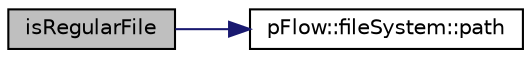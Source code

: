 digraph "isRegularFile"
{
 // LATEX_PDF_SIZE
  edge [fontname="Helvetica",fontsize="10",labelfontname="Helvetica",labelfontsize="10"];
  node [fontname="Helvetica",fontsize="10",shape=record];
  rankdir="LR";
  Node1 [label="isRegularFile",height=0.2,width=0.4,color="black", fillcolor="grey75", style="filled", fontcolor="black",tooltip="free function to check if the path is regular file"];
  Node1 -> Node2 [color="midnightblue",fontsize="10",style="solid",fontname="Helvetica"];
  Node2 [label="pFlow::fileSystem::path",height=0.2,width=0.4,color="black", fillcolor="white", style="filled",URL="$classpFlow_1_1fileSystem.html#a30e927ab97f8b741ec1b4ed94d111115",tooltip="Const access to path."];
}
